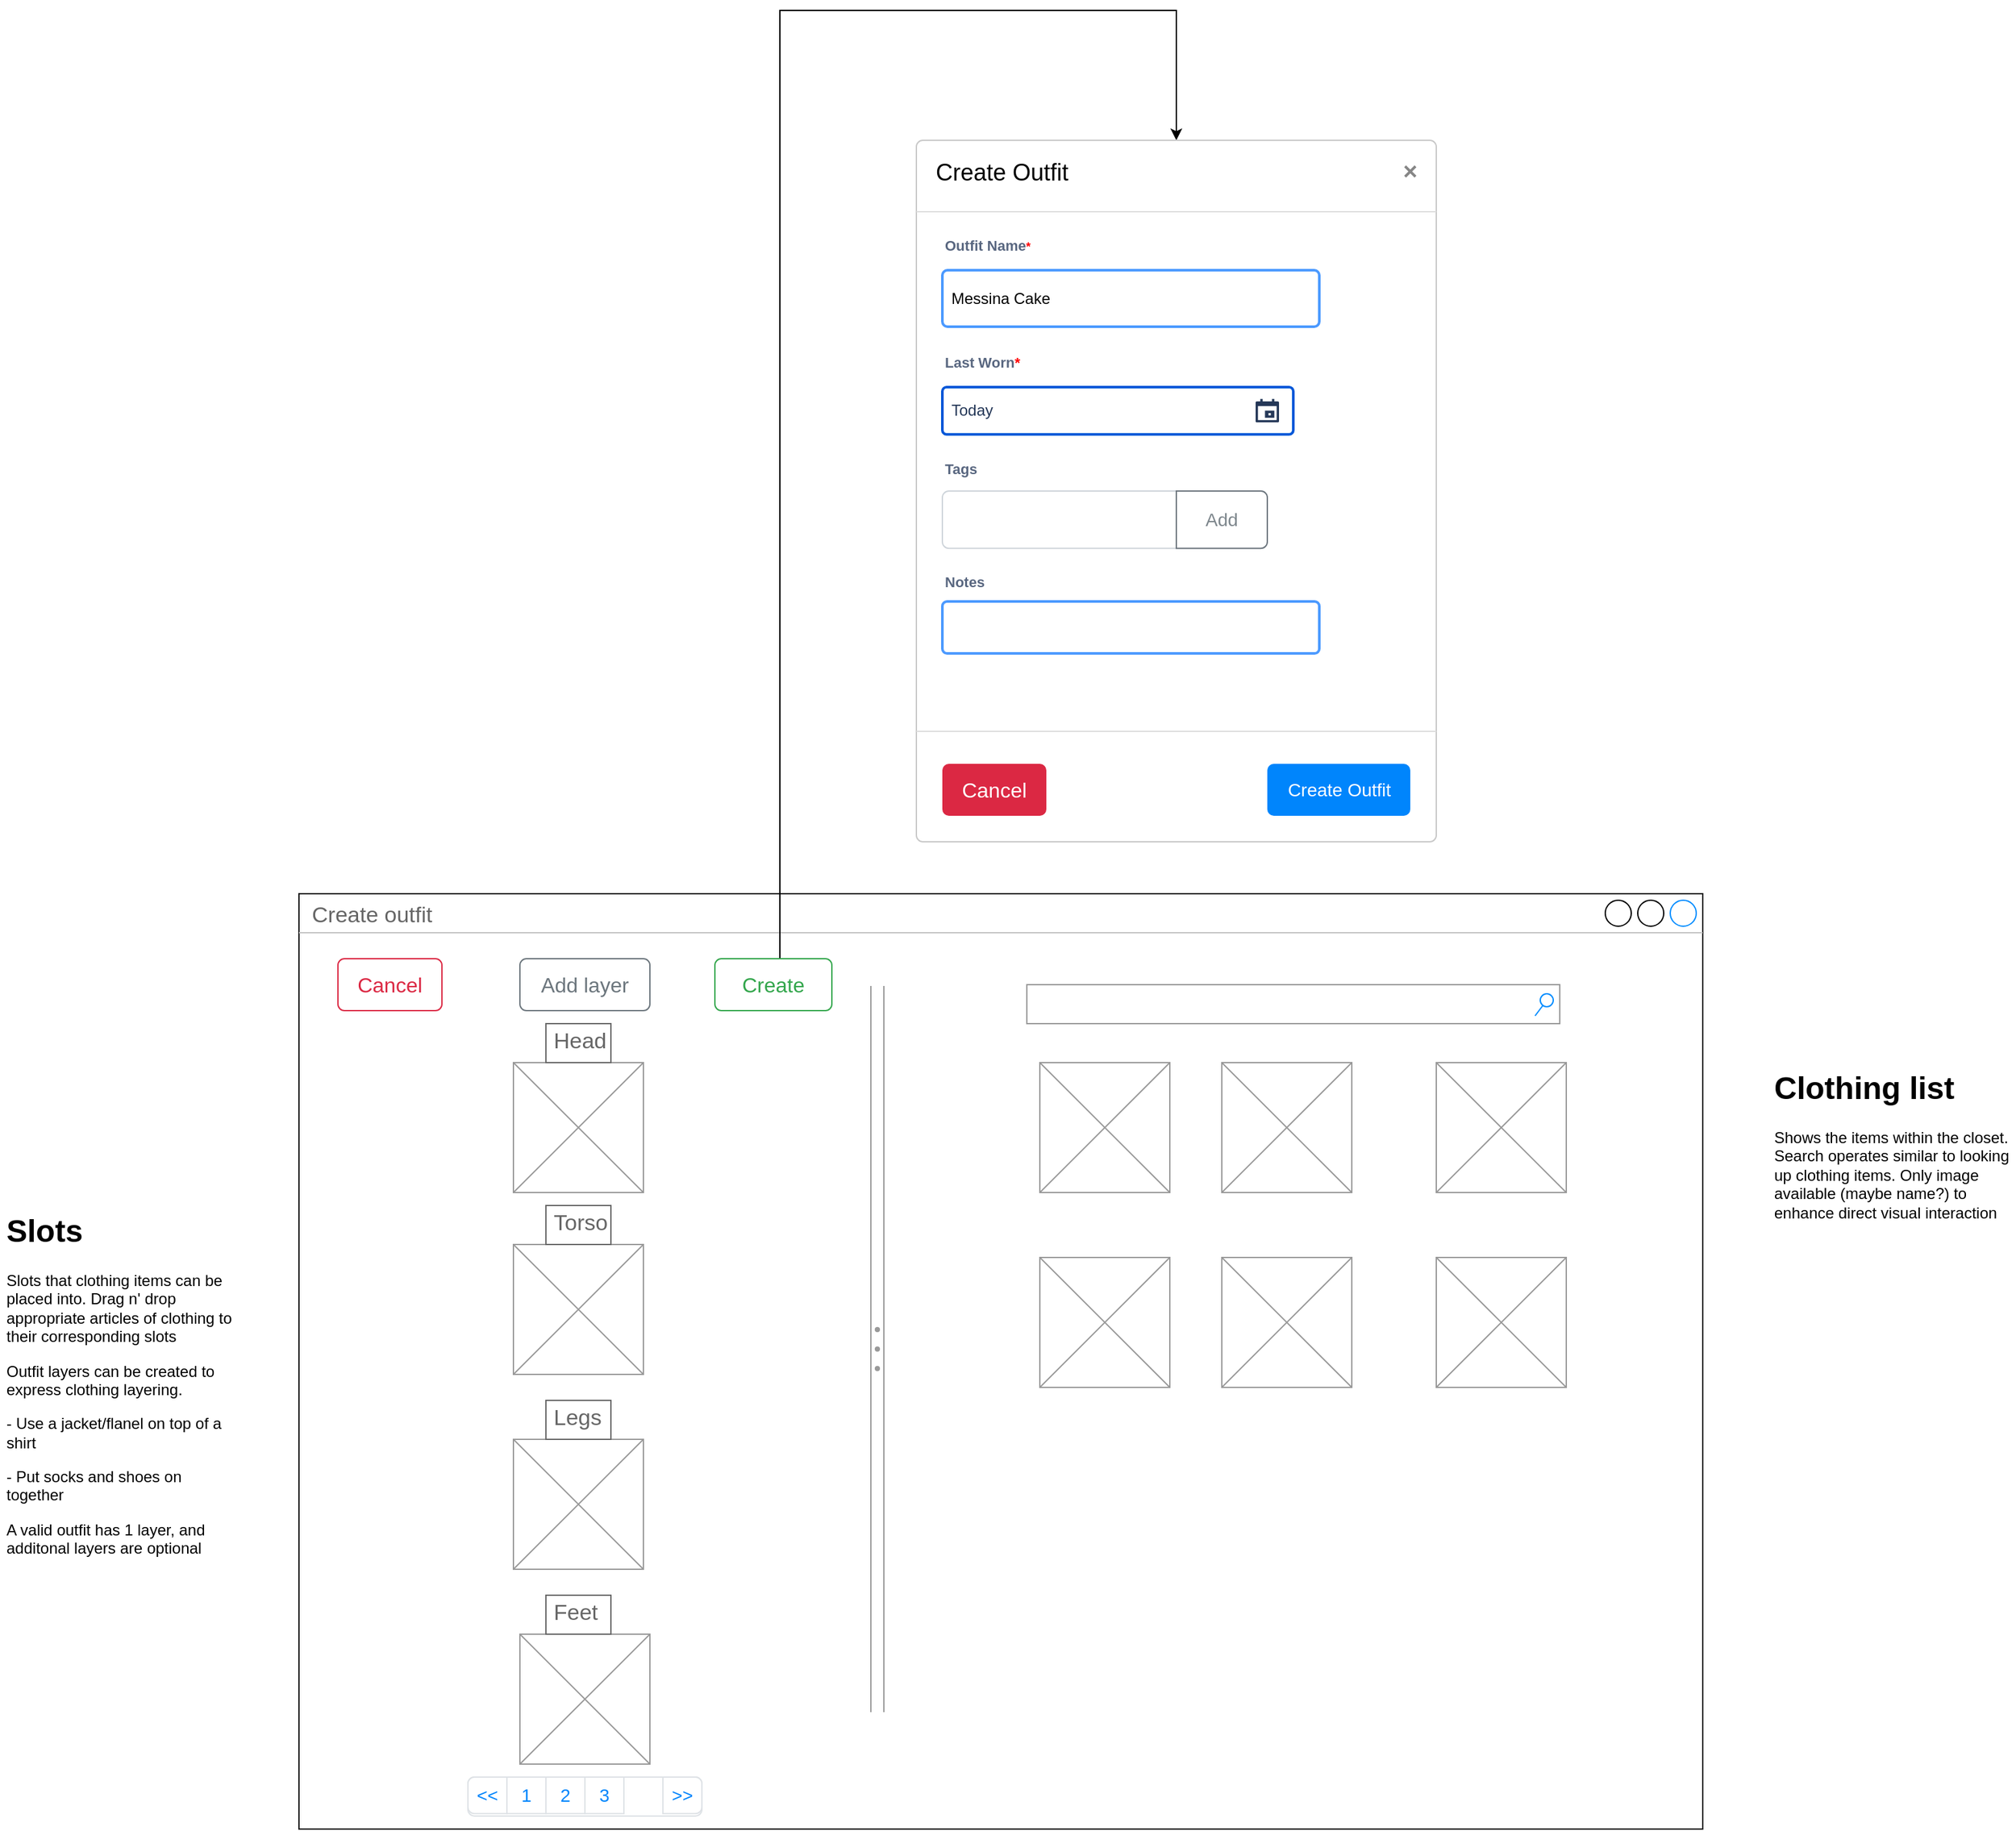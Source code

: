 <mxfile version="22.0.3" type="device">
  <diagram name="Page-1" id="tNoxhG4zzIdxl7PMa5uN">
    <mxGraphModel dx="1114" dy="1978" grid="1" gridSize="10" guides="1" tooltips="1" connect="1" arrows="1" fold="1" page="1" pageScale="1" pageWidth="850" pageHeight="1100" math="0" shadow="0">
      <root>
        <mxCell id="0" />
        <mxCell id="1" parent="0" />
        <mxCell id="dEkx1snZF-c-R0x3QqPW-1" value="Create outfit" style="strokeWidth=1;shadow=0;dashed=0;align=center;html=1;shape=mxgraph.mockup.containers.window;align=left;verticalAlign=top;spacingLeft=8;strokeColor2=#008cff;strokeColor3=#c4c4c4;fontColor=#666666;mainText=;fontSize=17;labelBackgroundColor=none;whiteSpace=wrap;" parent="1" vertex="1">
          <mxGeometry x="350" y="170" width="1080" height="720" as="geometry" />
        </mxCell>
        <mxCell id="dEkx1snZF-c-R0x3QqPW-2" value="" style="verticalLabelPosition=bottom;shadow=0;dashed=0;align=center;html=1;verticalAlign=top;strokeWidth=1;shape=mxgraph.mockup.graphics.simpleIcon;strokeColor=#999999;" parent="1" vertex="1">
          <mxGeometry x="515" y="300" width="100" height="100" as="geometry" />
        </mxCell>
        <mxCell id="dEkx1snZF-c-R0x3QqPW-3" value="" style="verticalLabelPosition=bottom;shadow=0;dashed=0;align=center;html=1;verticalAlign=top;strokeWidth=1;shape=mxgraph.mockup.graphics.simpleIcon;strokeColor=#999999;" parent="1" vertex="1">
          <mxGeometry x="515" y="440" width="100" height="100" as="geometry" />
        </mxCell>
        <mxCell id="dEkx1snZF-c-R0x3QqPW-4" value="" style="verticalLabelPosition=bottom;shadow=0;dashed=0;align=center;html=1;verticalAlign=top;strokeWidth=1;shape=mxgraph.mockup.graphics.simpleIcon;strokeColor=#999999;" parent="1" vertex="1">
          <mxGeometry x="515" y="590" width="100" height="100" as="geometry" />
        </mxCell>
        <mxCell id="dEkx1snZF-c-R0x3QqPW-5" value="" style="verticalLabelPosition=bottom;shadow=0;dashed=0;align=center;html=1;verticalAlign=top;strokeWidth=1;shape=mxgraph.mockup.graphics.simpleIcon;strokeColor=#999999;" parent="1" vertex="1">
          <mxGeometry x="520" y="740" width="100" height="100" as="geometry" />
        </mxCell>
        <mxCell id="dEkx1snZF-c-R0x3QqPW-6" value="Head" style="strokeWidth=1;shadow=0;dashed=0;align=center;html=1;shape=mxgraph.mockup.text.textBox;fontColor=#666666;align=left;fontSize=17;spacingLeft=4;spacingTop=-3;whiteSpace=wrap;strokeColor=#666666;mainText=" parent="1" vertex="1">
          <mxGeometry x="540" y="270" width="50" height="30" as="geometry" />
        </mxCell>
        <mxCell id="dEkx1snZF-c-R0x3QqPW-7" value="Torso" style="strokeWidth=1;shadow=0;dashed=0;align=center;html=1;shape=mxgraph.mockup.text.textBox;fontColor=#666666;align=left;fontSize=17;spacingLeft=4;spacingTop=-3;whiteSpace=wrap;strokeColor=#666666;mainText=" parent="1" vertex="1">
          <mxGeometry x="540" y="410" width="50" height="30" as="geometry" />
        </mxCell>
        <mxCell id="dEkx1snZF-c-R0x3QqPW-8" value="Legs" style="strokeWidth=1;shadow=0;dashed=0;align=center;html=1;shape=mxgraph.mockup.text.textBox;fontColor=#666666;align=left;fontSize=17;spacingLeft=4;spacingTop=-3;whiteSpace=wrap;strokeColor=#666666;mainText=" parent="1" vertex="1">
          <mxGeometry x="540" y="560" width="50" height="30" as="geometry" />
        </mxCell>
        <mxCell id="dEkx1snZF-c-R0x3QqPW-9" value="Feet" style="strokeWidth=1;shadow=0;dashed=0;align=center;html=1;shape=mxgraph.mockup.text.textBox;fontColor=#666666;align=left;fontSize=17;spacingLeft=4;spacingTop=-3;whiteSpace=wrap;strokeColor=#666666;mainText=" parent="1" vertex="1">
          <mxGeometry x="540" y="710" width="50" height="30" as="geometry" />
        </mxCell>
        <mxCell id="dEkx1snZF-c-R0x3QqPW-10" value="" style="verticalLabelPosition=bottom;shadow=0;dashed=0;align=center;html=1;verticalAlign=top;strokeWidth=1;shape=mxgraph.mockup.forms.splitter;strokeColor=#999999;direction=north;" parent="1" vertex="1">
          <mxGeometry x="790" y="241" width="10" height="559" as="geometry" />
        </mxCell>
        <mxCell id="dEkx1snZF-c-R0x3QqPW-63" value="" style="verticalLabelPosition=bottom;shadow=0;dashed=0;align=center;html=1;verticalAlign=top;strokeWidth=1;shape=mxgraph.mockup.graphics.simpleIcon;strokeColor=#999999;" parent="1" vertex="1">
          <mxGeometry x="920" y="300" width="100" height="100" as="geometry" />
        </mxCell>
        <mxCell id="dEkx1snZF-c-R0x3QqPW-64" value="" style="verticalLabelPosition=bottom;shadow=0;dashed=0;align=center;html=1;verticalAlign=top;strokeWidth=1;shape=mxgraph.mockup.graphics.simpleIcon;strokeColor=#999999;" parent="1" vertex="1">
          <mxGeometry x="1060" y="300" width="100" height="100" as="geometry" />
        </mxCell>
        <mxCell id="dEkx1snZF-c-R0x3QqPW-65" value="" style="verticalLabelPosition=bottom;shadow=0;dashed=0;align=center;html=1;verticalAlign=top;strokeWidth=1;shape=mxgraph.mockup.graphics.simpleIcon;strokeColor=#999999;" parent="1" vertex="1">
          <mxGeometry x="1225" y="300" width="100" height="100" as="geometry" />
        </mxCell>
        <mxCell id="dEkx1snZF-c-R0x3QqPW-66" value="" style="verticalLabelPosition=bottom;shadow=0;dashed=0;align=center;html=1;verticalAlign=top;strokeWidth=1;shape=mxgraph.mockup.graphics.simpleIcon;strokeColor=#999999;" parent="1" vertex="1">
          <mxGeometry x="920" y="450" width="100" height="100" as="geometry" />
        </mxCell>
        <mxCell id="dEkx1snZF-c-R0x3QqPW-67" value="" style="verticalLabelPosition=bottom;shadow=0;dashed=0;align=center;html=1;verticalAlign=top;strokeWidth=1;shape=mxgraph.mockup.graphics.simpleIcon;strokeColor=#999999;" parent="1" vertex="1">
          <mxGeometry x="1060" y="450" width="100" height="100" as="geometry" />
        </mxCell>
        <mxCell id="dEkx1snZF-c-R0x3QqPW-68" value="" style="verticalLabelPosition=bottom;shadow=0;dashed=0;align=center;html=1;verticalAlign=top;strokeWidth=1;shape=mxgraph.mockup.graphics.simpleIcon;strokeColor=#999999;" parent="1" vertex="1">
          <mxGeometry x="1225" y="450" width="100" height="100" as="geometry" />
        </mxCell>
        <mxCell id="dEkx1snZF-c-R0x3QqPW-69" value="" style="strokeWidth=1;shadow=0;dashed=0;align=center;html=1;shape=mxgraph.mockup.forms.searchBox;strokeColor=#999999;mainText=;strokeColor2=#008cff;fontColor=#666666;fontSize=17;align=left;spacingLeft=3;whiteSpace=wrap;" parent="1" vertex="1">
          <mxGeometry x="910" y="240" width="410" height="30" as="geometry" />
        </mxCell>
        <mxCell id="bJaE5pWwT9h3dc3th9ep-14" style="edgeStyle=orthogonalEdgeStyle;rounded=0;orthogonalLoop=1;jettySize=auto;html=1;" edge="1" parent="1" source="dEkx1snZF-c-R0x3QqPW-71" target="dEkx1snZF-c-R0x3QqPW-96">
          <mxGeometry relative="1" as="geometry">
            <Array as="points">
              <mxPoint x="720" y="-510" />
              <mxPoint x="1025" y="-510" />
            </Array>
          </mxGeometry>
        </mxCell>
        <mxCell id="dEkx1snZF-c-R0x3QqPW-71" value="Create" style="html=1;shadow=0;dashed=0;shape=mxgraph.bootstrap.rrect;rSize=5;strokeColor=#33A64C;strokeWidth=1;fillColor=none;fontColor=#33A64C;whiteSpace=wrap;align=center;verticalAlign=middle;spacingLeft=0;fontStyle=0;fontSize=16;spacing=5;" parent="1" vertex="1">
          <mxGeometry x="670" y="220" width="90" height="40" as="geometry" />
        </mxCell>
        <mxCell id="dEkx1snZF-c-R0x3QqPW-72" value="Cancel" style="html=1;shadow=0;dashed=0;shape=mxgraph.bootstrap.rrect;rSize=5;strokeColor=#DB2843;strokeWidth=1;fillColor=none;fontColor=#DB2843;whiteSpace=wrap;align=center;verticalAlign=middle;spacingLeft=0;fontStyle=0;fontSize=16;spacing=5;" parent="1" vertex="1">
          <mxGeometry x="380" y="220" width="80" height="40" as="geometry" />
        </mxCell>
        <mxCell id="dEkx1snZF-c-R0x3QqPW-73" value="Add layer" style="html=1;shadow=0;dashed=0;shape=mxgraph.bootstrap.rrect;rSize=5;strokeColor=#6C767D;strokeWidth=1;fillColor=none;fontColor=#6C767D;whiteSpace=wrap;align=center;verticalAlign=middle;spacingLeft=0;fontStyle=0;fontSize=16;spacing=5;" parent="1" vertex="1">
          <mxGeometry x="520" y="220" width="100" height="40" as="geometry" />
        </mxCell>
        <mxCell id="dEkx1snZF-c-R0x3QqPW-74" value="&lt;h1&gt;Clothing list&lt;/h1&gt;&lt;p&gt;Shows the items within the closet. Search operates similar to looking up clothing items. Only image available (maybe name?) to enhance direct visual interaction&lt;/p&gt;" style="text;html=1;strokeColor=none;fillColor=none;spacing=5;spacingTop=-20;whiteSpace=wrap;overflow=hidden;rounded=0;" parent="1" vertex="1">
          <mxGeometry x="1480" y="300" width="190" height="120" as="geometry" />
        </mxCell>
        <mxCell id="dEkx1snZF-c-R0x3QqPW-75" value="&lt;h1&gt;Slots&lt;/h1&gt;&lt;p&gt;Slots that clothing items can be placed into. Drag n&#39; drop appropriate articles of clothing to their corresponding slots&lt;/p&gt;&lt;p&gt;Outfit layers can be created to express clothing layering.&lt;/p&gt;&lt;p&gt;- Use a jacket/flanel on top of a shirt&lt;/p&gt;&lt;p&gt;- Put socks and shoes on together&lt;/p&gt;&lt;p&gt;A valid outfit has 1 layer, and additonal layers are optional&lt;/p&gt;" style="text;html=1;strokeColor=none;fillColor=none;spacing=5;spacingTop=-20;whiteSpace=wrap;overflow=hidden;rounded=0;" parent="1" vertex="1">
          <mxGeometry x="120" y="410" width="190" height="300" as="geometry" />
        </mxCell>
        <mxCell id="dEkx1snZF-c-R0x3QqPW-90" value="" style="html=1;shadow=0;dashed=0;shape=mxgraph.bootstrap.rrect;rSize=5;strokeColor=#DEE2E6;html=1;whiteSpace=wrap;fillColor=#ffffff;fontColor=#0085FC;" parent="1" vertex="1">
          <mxGeometry x="480" y="850" width="180" height="30" as="geometry" />
        </mxCell>
        <mxCell id="dEkx1snZF-c-R0x3QqPW-91" value="&lt;&lt;" style="strokeColor=inherit;fillColor=inherit;gradientColor=inherit;fontColor=inherit;html=1;shadow=0;dashed=0;shape=mxgraph.bootstrap.leftButton;rSize=5;perimeter=none;whiteSpace=wrap;resizeHeight=1;fontSize=14;" parent="dEkx1snZF-c-R0x3QqPW-90" vertex="1">
          <mxGeometry width="30" height="28.125" relative="1" as="geometry" />
        </mxCell>
        <mxCell id="dEkx1snZF-c-R0x3QqPW-92" value="1" style="strokeColor=inherit;fillColor=inherit;gradientColor=inherit;fontColor=inherit;html=1;shadow=0;dashed=0;perimeter=none;whiteSpace=wrap;resizeHeight=1;fontSize=14;" parent="dEkx1snZF-c-R0x3QqPW-90" vertex="1">
          <mxGeometry width="30" height="28.125" relative="1" as="geometry">
            <mxPoint x="30" as="offset" />
          </mxGeometry>
        </mxCell>
        <mxCell id="dEkx1snZF-c-R0x3QqPW-93" value="2" style="strokeColor=inherit;fillColor=inherit;gradientColor=inherit;fontColor=inherit;html=1;shadow=0;dashed=0;perimeter=none;whiteSpace=wrap;resizeHeight=1;fontSize=14;" parent="dEkx1snZF-c-R0x3QqPW-90" vertex="1">
          <mxGeometry width="30" height="28.125" relative="1" as="geometry">
            <mxPoint x="60" as="offset" />
          </mxGeometry>
        </mxCell>
        <mxCell id="dEkx1snZF-c-R0x3QqPW-94" value="3" style="strokeColor=inherit;fillColor=inherit;gradientColor=inherit;fontColor=inherit;html=1;shadow=0;dashed=0;perimeter=none;whiteSpace=wrap;resizeHeight=1;fontSize=14;" parent="dEkx1snZF-c-R0x3QqPW-90" vertex="1">
          <mxGeometry width="30" height="28.125" relative="1" as="geometry">
            <mxPoint x="90" as="offset" />
          </mxGeometry>
        </mxCell>
        <mxCell id="dEkx1snZF-c-R0x3QqPW-95" value="&gt;&gt;" style="strokeColor=inherit;fillColor=inherit;gradientColor=inherit;fontColor=inherit;html=1;shadow=0;dashed=0;shape=mxgraph.bootstrap.rightButton;rSize=5;perimeter=none;whiteSpace=wrap;resizeHeight=1;fontSize=14;" parent="dEkx1snZF-c-R0x3QqPW-90" vertex="1">
          <mxGeometry x="1" width="30" height="28.125" relative="1" as="geometry">
            <mxPoint x="-30" as="offset" />
          </mxGeometry>
        </mxCell>
        <mxCell id="dEkx1snZF-c-R0x3QqPW-96" value="Create Outfit" style="html=1;shadow=0;dashed=0;shape=mxgraph.bootstrap.rrect;rSize=5;html=1;strokeColor=#C8C8C8;fillColor=#ffffff;whiteSpace=wrap;verticalAlign=top;align=left;fontSize=18;spacing=15;spacingTop=-5;" parent="1" vertex="1">
          <mxGeometry x="825" y="-410" width="400" height="540" as="geometry" />
        </mxCell>
        <mxCell id="dEkx1snZF-c-R0x3QqPW-97" value="" style="shape=line;strokeColor=#dddddd;resizeWidth=1;" parent="dEkx1snZF-c-R0x3QqPW-96" vertex="1">
          <mxGeometry width="400" height="10" relative="1" as="geometry">
            <mxPoint y="50" as="offset" />
          </mxGeometry>
        </mxCell>
        <mxCell id="dEkx1snZF-c-R0x3QqPW-98" value="" style="html=1;shadow=0;dashed=0;shape=mxgraph.bootstrap.x;strokeColor=#868686;strokeWidth=2;" parent="dEkx1snZF-c-R0x3QqPW-96" vertex="1">
          <mxGeometry x="1" width="8" height="8" relative="1" as="geometry">
            <mxPoint x="-24" y="20" as="offset" />
          </mxGeometry>
        </mxCell>
        <mxCell id="dEkx1snZF-c-R0x3QqPW-100" value="" style="shape=line;strokeColor=#dddddd;resizeWidth=1;" parent="dEkx1snZF-c-R0x3QqPW-96" vertex="1">
          <mxGeometry width="400" height="10" relative="1" as="geometry">
            <mxPoint y="450" as="offset" />
          </mxGeometry>
        </mxCell>
        <mxCell id="dEkx1snZF-c-R0x3QqPW-101" value="Create Outfit" style="html=1;shadow=0;dashed=0;shape=mxgraph.bootstrap.rrect;rSize=5;fillColor=#0085FC;strokeColor=none;fontColor=#FFFFFF;fontSize=14;" parent="dEkx1snZF-c-R0x3QqPW-96" vertex="1">
          <mxGeometry x="1" y="1" width="110" height="40" relative="1" as="geometry">
            <mxPoint x="-130" y="-60" as="offset" />
          </mxGeometry>
        </mxCell>
        <mxCell id="mICmwN0WOe2In-YeIG_v-1" value="&lt;sup&gt;&lt;span style=&quot;font-size: 11px;&quot;&gt;Outfit Name&lt;/span&gt;&lt;font color=&quot;#ff0000&quot;&gt;*&lt;/font&gt;&lt;/sup&gt;" style="fillColor=none;strokeColor=none;html=1;fontSize=11;fontStyle=0;align=left;fontColor=#596780;fontStyle=1;fontSize=11" parent="dEkx1snZF-c-R0x3QqPW-96" vertex="1">
          <mxGeometry x="20" y="69.995" width="240" height="26.341" as="geometry" />
        </mxCell>
        <mxCell id="mICmwN0WOe2In-YeIG_v-2" value="Messina Cake" style="rounded=1;arcSize=9;align=left;spacingLeft=5;strokeColor=#4C9AFF;html=1;strokeWidth=2;fontSize=12" parent="dEkx1snZF-c-R0x3QqPW-96" vertex="1">
          <mxGeometry x="20" y="100.002" width="290" height="43.463" as="geometry" />
        </mxCell>
        <mxCell id="bJaE5pWwT9h3dc3th9ep-1" value="Last Worn&lt;font color=&quot;#ff0000&quot;&gt;*&lt;/font&gt;" style="fillColor=none;strokeColor=none;html=1;fontSize=11;fontStyle=0;align=left;fontColor=#596780;fontStyle=1;fontSize=11" vertex="1" parent="dEkx1snZF-c-R0x3QqPW-96">
          <mxGeometry x="20" y="159.997" width="150" height="22.041" as="geometry" />
        </mxCell>
        <mxCell id="bJaE5pWwT9h3dc3th9ep-2" value="Today" style="rounded=1;arcSize=9;fillColor=#ffffff;align=left;spacingLeft=5;strokeColor=#0057D8;html=1;strokeWidth=2;fontColor=#253858;fontSize=12" vertex="1" parent="dEkx1snZF-c-R0x3QqPW-96">
          <mxGeometry x="20" y="189.996" width="270" height="36.367" as="geometry" />
        </mxCell>
        <mxCell id="bJaE5pWwT9h3dc3th9ep-3" value="" style="shape=mxgraph.gmdl.calendar;fillColor=#253858;strokeColor=none" vertex="1" parent="bJaE5pWwT9h3dc3th9ep-2">
          <mxGeometry x="1" y="0.5" width="18" height="18" relative="1" as="geometry">
            <mxPoint x="-29" y="-9" as="offset" />
          </mxGeometry>
        </mxCell>
        <mxCell id="bJaE5pWwT9h3dc3th9ep-4" value="" style="html=1;shadow=0;dashed=0;shape=mxgraph.bootstrap.rrect;rSize=5;strokeColor=#CED4DA;html=1;whiteSpace=wrap;fillColor=#FFFFFF;fontColor=#7D868C;align=left;spacingLeft=0;spacing=15;fontSize=14;" vertex="1" parent="dEkx1snZF-c-R0x3QqPW-96">
          <mxGeometry x="20" y="270.001" width="250" height="44.082" as="geometry" />
        </mxCell>
        <mxCell id="bJaE5pWwT9h3dc3th9ep-5" value="Add" style="html=1;shadow=0;dashed=0;shape=mxgraph.bootstrap.rightButton;strokeColor=#6C757D;gradientColor=inherit;fontColor=inherit;fillColor=inherit;rSize=5;perimeter=none;whiteSpace=wrap;resizeHeight=1;fontSize=14;" vertex="1" parent="bJaE5pWwT9h3dc3th9ep-4">
          <mxGeometry x="1" width="70" height="44.082" relative="1" as="geometry">
            <mxPoint x="-70" as="offset" />
          </mxGeometry>
        </mxCell>
        <mxCell id="bJaE5pWwT9h3dc3th9ep-6" value="Tags" style="fillColor=none;strokeColor=none;html=1;fontSize=11;fontStyle=0;align=left;fontColor=#596780;fontStyle=1;fontSize=11" vertex="1" parent="dEkx1snZF-c-R0x3QqPW-96">
          <mxGeometry x="20" y="239.998" width="240" height="26.341" as="geometry" />
        </mxCell>
        <mxCell id="bJaE5pWwT9h3dc3th9ep-11" value="Notes" style="fillColor=none;strokeColor=none;html=1;fontSize=11;fontStyle=0;align=left;fontColor=#596780;fontStyle=1;fontSize=11" vertex="1" parent="dEkx1snZF-c-R0x3QqPW-96">
          <mxGeometry x="20" y="330" width="240" height="20" as="geometry" />
        </mxCell>
        <mxCell id="bJaE5pWwT9h3dc3th9ep-12" value="" style="rounded=1;arcSize=9;align=left;spacingLeft=5;strokeColor=#4C9AFF;html=1;strokeWidth=2;fontSize=12" vertex="1" parent="dEkx1snZF-c-R0x3QqPW-96">
          <mxGeometry x="20" y="355" width="290" height="40" as="geometry" />
        </mxCell>
        <mxCell id="bJaE5pWwT9h3dc3th9ep-13" value="Cancel" style="html=1;shadow=0;dashed=0;shape=mxgraph.bootstrap.rrect;rSize=5;strokeColor=none;strokeWidth=1;fillColor=#DB2843;fontColor=#FFFFFF;whiteSpace=wrap;align=center;verticalAlign=middle;spacingLeft=0;fontStyle=0;fontSize=16;spacing=5;" vertex="1" parent="dEkx1snZF-c-R0x3QqPW-96">
          <mxGeometry x="20" y="480" width="80" height="40" as="geometry" />
        </mxCell>
      </root>
    </mxGraphModel>
  </diagram>
</mxfile>

